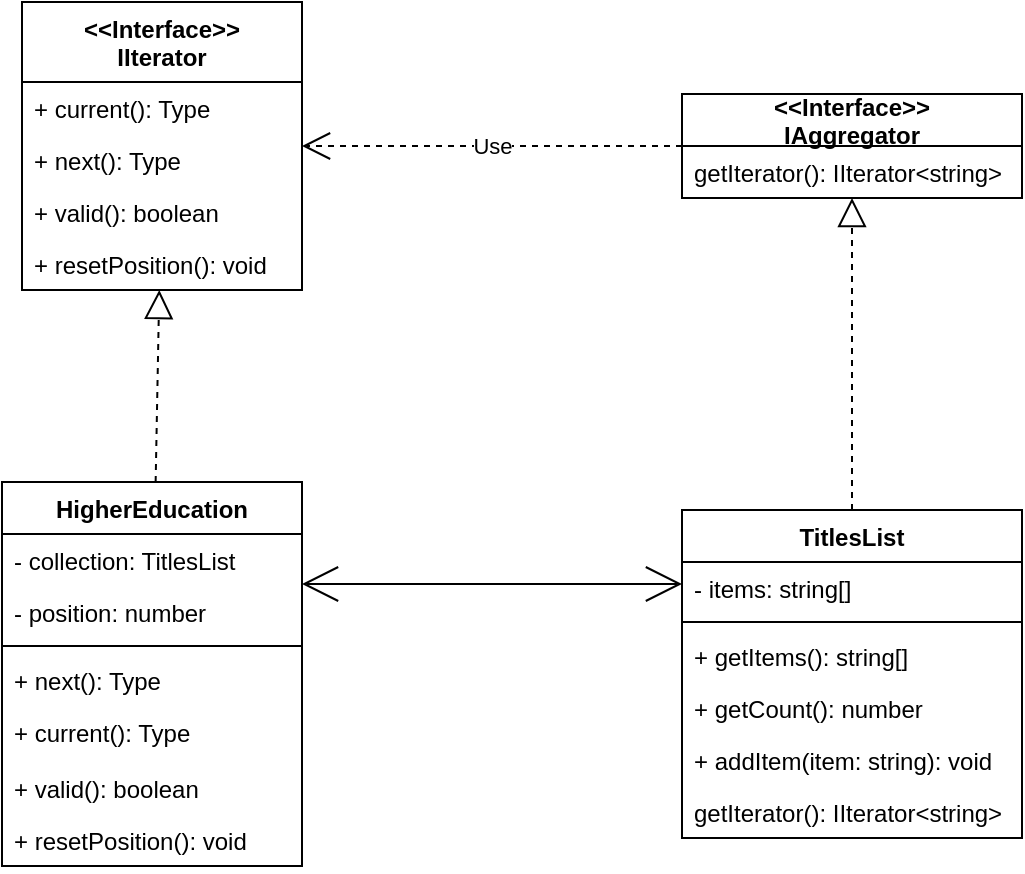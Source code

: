 <mxfile version="20.7.2" type="device"><diagram id="3KNMfl4QD9dDketccbDD" name="Сторінка-1"><mxGraphModel dx="1194" dy="734" grid="1" gridSize="10" guides="1" tooltips="1" connect="1" arrows="1" fold="1" page="1" pageScale="1" pageWidth="583" pageHeight="827" math="0" shadow="0"><root><mxCell id="0"/><mxCell id="1" parent="0"/><mxCell id="PMU4SeougVukTyzgHCWF-1" value="&lt;&lt;Interface&gt;&gt;&#10;IIterator" style="swimlane;fontStyle=1;childLayout=stackLayout;horizontal=1;startSize=40;fillColor=none;horizontalStack=0;resizeParent=1;resizeParentMax=0;resizeLast=0;collapsible=1;marginBottom=0;" parent="1" vertex="1"><mxGeometry x="40" y="40" width="140" height="144" as="geometry"/></mxCell><mxCell id="PMU4SeougVukTyzgHCWF-2" value="+ current(): Type" style="text;strokeColor=none;fillColor=none;align=left;verticalAlign=top;spacingLeft=4;spacingRight=4;overflow=hidden;rotatable=0;points=[[0,0.5],[1,0.5]];portConstraint=eastwest;" parent="PMU4SeougVukTyzgHCWF-1" vertex="1"><mxGeometry y="40" width="140" height="26" as="geometry"/></mxCell><mxCell id="PMU4SeougVukTyzgHCWF-3" value="+ next(): Type" style="text;strokeColor=none;fillColor=none;align=left;verticalAlign=top;spacingLeft=4;spacingRight=4;overflow=hidden;rotatable=0;points=[[0,0.5],[1,0.5]];portConstraint=eastwest;" parent="PMU4SeougVukTyzgHCWF-1" vertex="1"><mxGeometry y="66" width="140" height="26" as="geometry"/></mxCell><mxCell id="PMU4SeougVukTyzgHCWF-4" value="+ valid(): boolean" style="text;strokeColor=none;fillColor=none;align=left;verticalAlign=top;spacingLeft=4;spacingRight=4;overflow=hidden;rotatable=0;points=[[0,0.5],[1,0.5]];portConstraint=eastwest;" parent="PMU4SeougVukTyzgHCWF-1" vertex="1"><mxGeometry y="92" width="140" height="26" as="geometry"/></mxCell><mxCell id="PMU4SeougVukTyzgHCWF-5" value="+ resetPosition(): void" style="text;strokeColor=none;fillColor=none;align=left;verticalAlign=top;spacingLeft=4;spacingRight=4;overflow=hidden;rotatable=0;points=[[0,0.5],[1,0.5]];portConstraint=eastwest;" parent="PMU4SeougVukTyzgHCWF-1" vertex="1"><mxGeometry y="118" width="140" height="26" as="geometry"/></mxCell><mxCell id="PMU4SeougVukTyzgHCWF-15" value="HigherEducation" style="swimlane;fontStyle=1;align=center;verticalAlign=top;childLayout=stackLayout;horizontal=1;startSize=26;horizontalStack=0;resizeParent=1;resizeParentMax=0;resizeLast=0;collapsible=1;marginBottom=0;" parent="1" vertex="1"><mxGeometry x="30" y="280" width="150" height="192" as="geometry"/></mxCell><mxCell id="PMU4SeougVukTyzgHCWF-25" value="- collection: TitlesList" style="text;strokeColor=none;fillColor=none;align=left;verticalAlign=top;spacingLeft=4;spacingRight=4;overflow=hidden;rotatable=0;points=[[0,0.5],[1,0.5]];portConstraint=eastwest;" parent="PMU4SeougVukTyzgHCWF-15" vertex="1"><mxGeometry y="26" width="150" height="26" as="geometry"/></mxCell><mxCell id="PMU4SeougVukTyzgHCWF-16" value="- position: number" style="text;strokeColor=none;fillColor=none;align=left;verticalAlign=top;spacingLeft=4;spacingRight=4;overflow=hidden;rotatable=0;points=[[0,0.5],[1,0.5]];portConstraint=eastwest;" parent="PMU4SeougVukTyzgHCWF-15" vertex="1"><mxGeometry y="52" width="150" height="26" as="geometry"/></mxCell><mxCell id="PMU4SeougVukTyzgHCWF-17" value="" style="line;strokeWidth=1;fillColor=none;align=left;verticalAlign=middle;spacingTop=-1;spacingLeft=3;spacingRight=3;rotatable=0;labelPosition=right;points=[];portConstraint=eastwest;strokeColor=inherit;" parent="PMU4SeougVukTyzgHCWF-15" vertex="1"><mxGeometry y="78" width="150" height="8" as="geometry"/></mxCell><mxCell id="PMU4SeougVukTyzgHCWF-21" value="+ next(): Type" style="text;strokeColor=none;fillColor=none;align=left;verticalAlign=top;spacingLeft=4;spacingRight=4;overflow=hidden;rotatable=0;points=[[0,0.5],[1,0.5]];portConstraint=eastwest;" parent="PMU4SeougVukTyzgHCWF-15" vertex="1"><mxGeometry y="86" width="150" height="26" as="geometry"/></mxCell><mxCell id="PMU4SeougVukTyzgHCWF-22" value="+ current(): Type" style="text;strokeColor=none;fillColor=none;align=left;verticalAlign=top;spacingLeft=4;spacingRight=4;overflow=hidden;rotatable=0;points=[[0,0.5],[1,0.5]];portConstraint=eastwest;" parent="PMU4SeougVukTyzgHCWF-15" vertex="1"><mxGeometry y="112" width="150" height="28" as="geometry"/></mxCell><mxCell id="PMU4SeougVukTyzgHCWF-23" value="+ valid(): boolean" style="text;strokeColor=none;fillColor=none;align=left;verticalAlign=top;spacingLeft=4;spacingRight=4;overflow=hidden;rotatable=0;points=[[0,0.5],[1,0.5]];portConstraint=eastwest;" parent="PMU4SeougVukTyzgHCWF-15" vertex="1"><mxGeometry y="140" width="150" height="26" as="geometry"/></mxCell><mxCell id="PMU4SeougVukTyzgHCWF-24" value="+ resetPosition(): void" style="text;strokeColor=none;fillColor=none;align=left;verticalAlign=top;spacingLeft=4;spacingRight=4;overflow=hidden;rotatable=0;points=[[0,0.5],[1,0.5]];portConstraint=eastwest;" parent="PMU4SeougVukTyzgHCWF-15" vertex="1"><mxGeometry y="166" width="150" height="26" as="geometry"/></mxCell><mxCell id="PMU4SeougVukTyzgHCWF-26" value="" style="endArrow=block;dashed=1;endFill=0;endSize=12;html=1;rounded=0;" parent="1" source="PMU4SeougVukTyzgHCWF-15" target="PMU4SeougVukTyzgHCWF-1" edge="1"><mxGeometry width="160" relative="1" as="geometry"><mxPoint x="210" y="340" as="sourcePoint"/><mxPoint x="370" y="340" as="targetPoint"/></mxGeometry></mxCell><mxCell id="PMU4SeougVukTyzgHCWF-29" value="&lt;&lt;Interface&gt;&gt;&#10;IAggregator" style="swimlane;fontStyle=1;childLayout=stackLayout;horizontal=1;startSize=26;fillColor=none;horizontalStack=0;resizeParent=1;resizeParentMax=0;resizeLast=0;collapsible=1;marginBottom=0;" parent="1" vertex="1"><mxGeometry x="370" y="86" width="170" height="52" as="geometry"/></mxCell><mxCell id="PMU4SeougVukTyzgHCWF-30" value="getIterator(): IIterator&lt;string&gt;" style="text;strokeColor=none;fillColor=none;align=left;verticalAlign=top;spacingLeft=4;spacingRight=4;overflow=hidden;rotatable=0;points=[[0,0.5],[1,0.5]];portConstraint=eastwest;" parent="PMU4SeougVukTyzgHCWF-29" vertex="1"><mxGeometry y="26" width="170" height="26" as="geometry"/></mxCell><mxCell id="PMU4SeougVukTyzgHCWF-33" value="TitlesList" style="swimlane;fontStyle=1;align=center;verticalAlign=top;childLayout=stackLayout;horizontal=1;startSize=26;horizontalStack=0;resizeParent=1;resizeParentMax=0;resizeLast=0;collapsible=1;marginBottom=0;" parent="1" vertex="1"><mxGeometry x="370" y="294" width="170" height="164" as="geometry"/></mxCell><mxCell id="PMU4SeougVukTyzgHCWF-34" value="- items: string[]" style="text;strokeColor=none;fillColor=none;align=left;verticalAlign=top;spacingLeft=4;spacingRight=4;overflow=hidden;rotatable=0;points=[[0,0.5],[1,0.5]];portConstraint=eastwest;" parent="PMU4SeougVukTyzgHCWF-33" vertex="1"><mxGeometry y="26" width="170" height="26" as="geometry"/></mxCell><mxCell id="PMU4SeougVukTyzgHCWF-35" value="" style="line;strokeWidth=1;fillColor=none;align=left;verticalAlign=middle;spacingTop=-1;spacingLeft=3;spacingRight=3;rotatable=0;labelPosition=right;points=[];portConstraint=eastwest;strokeColor=inherit;" parent="PMU4SeougVukTyzgHCWF-33" vertex="1"><mxGeometry y="52" width="170" height="8" as="geometry"/></mxCell><mxCell id="PMU4SeougVukTyzgHCWF-36" value="+ getItems(): string[]" style="text;strokeColor=none;fillColor=none;align=left;verticalAlign=top;spacingLeft=4;spacingRight=4;overflow=hidden;rotatable=0;points=[[0,0.5],[1,0.5]];portConstraint=eastwest;" parent="PMU4SeougVukTyzgHCWF-33" vertex="1"><mxGeometry y="60" width="170" height="26" as="geometry"/></mxCell><mxCell id="PMU4SeougVukTyzgHCWF-37" value="+ getCount(): number" style="text;strokeColor=none;fillColor=none;align=left;verticalAlign=top;spacingLeft=4;spacingRight=4;overflow=hidden;rotatable=0;points=[[0,0.5],[1,0.5]];portConstraint=eastwest;" parent="PMU4SeougVukTyzgHCWF-33" vertex="1"><mxGeometry y="86" width="170" height="26" as="geometry"/></mxCell><mxCell id="PMU4SeougVukTyzgHCWF-39" value="+ addItem(item: string): void" style="text;strokeColor=none;fillColor=none;align=left;verticalAlign=top;spacingLeft=4;spacingRight=4;overflow=hidden;rotatable=0;points=[[0,0.5],[1,0.5]];portConstraint=eastwest;" parent="PMU4SeougVukTyzgHCWF-33" vertex="1"><mxGeometry y="112" width="170" height="26" as="geometry"/></mxCell><mxCell id="PMU4SeougVukTyzgHCWF-38" value="getIterator(): IIterator&lt;string&gt;" style="text;strokeColor=none;fillColor=none;align=left;verticalAlign=top;spacingLeft=4;spacingRight=4;overflow=hidden;rotatable=0;points=[[0,0.5],[1,0.5]];portConstraint=eastwest;" parent="PMU4SeougVukTyzgHCWF-33" vertex="1"><mxGeometry y="138" width="170" height="26" as="geometry"/></mxCell><mxCell id="PMU4SeougVukTyzgHCWF-40" value="" style="endArrow=block;dashed=1;endFill=0;endSize=12;html=1;rounded=0;" parent="1" source="PMU4SeougVukTyzgHCWF-33" target="PMU4SeougVukTyzgHCWF-29" edge="1"><mxGeometry width="160" relative="1" as="geometry"><mxPoint x="210" y="340" as="sourcePoint"/><mxPoint x="370" y="340" as="targetPoint"/></mxGeometry></mxCell><mxCell id="PMU4SeougVukTyzgHCWF-41" value="Use" style="endArrow=open;endSize=12;dashed=1;html=1;rounded=0;" parent="1" source="PMU4SeougVukTyzgHCWF-29" target="PMU4SeougVukTyzgHCWF-1" edge="1"><mxGeometry width="160" relative="1" as="geometry"><mxPoint x="210" y="340" as="sourcePoint"/><mxPoint x="370" y="340" as="targetPoint"/></mxGeometry></mxCell><mxCell id="PMU4SeougVukTyzgHCWF-43" value="" style="endArrow=open;startArrow=open;endFill=0;startFill=0;html=1;rounded=0;endSize=16;startSize=16;" parent="1" edge="1"><mxGeometry width="160" relative="1" as="geometry"><mxPoint x="180" y="331" as="sourcePoint"/><mxPoint x="370" y="331" as="targetPoint"/></mxGeometry></mxCell></root></mxGraphModel></diagram></mxfile>